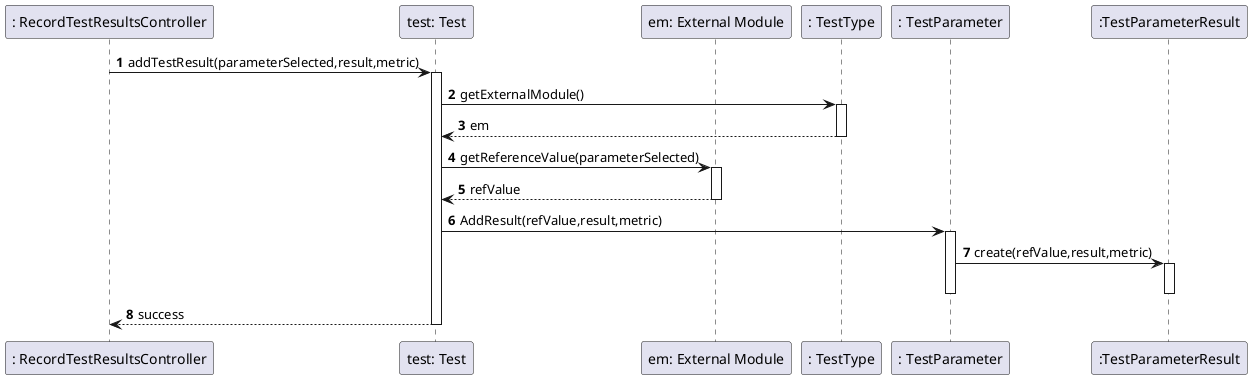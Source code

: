 @startuml
'https://plantuml.com/sequence-diagram

autonumber

participant ": RecordTestResultsController" as CTRL
participant "test: Test" as Test
participant "em: External Module" as EM
participant ": TestType" as TT
participant ": TestParameter" as TestParam
participant ":TestParameterResult" as TestPResult


CTRL -> Test : addTestResult(parameterSelected,result,metric)
activate Test
Test -> TT : getExternalModule()
activate TT
TT--> Test : em
deactivate TT
Test -> EM : getReferenceValue(parameterSelected)
activate EM
EM --> Test : refValue
deactivate EM
Test -> TestParam :AddResult(refValue,result,metric)
activate TestParam
TestParam -> TestPResult : create(refValue,result,metric)
activate TestPResult
deactivate TestPResult
deactivate TestParam

Test --> CTRL : success
deactivate Test





@enduml